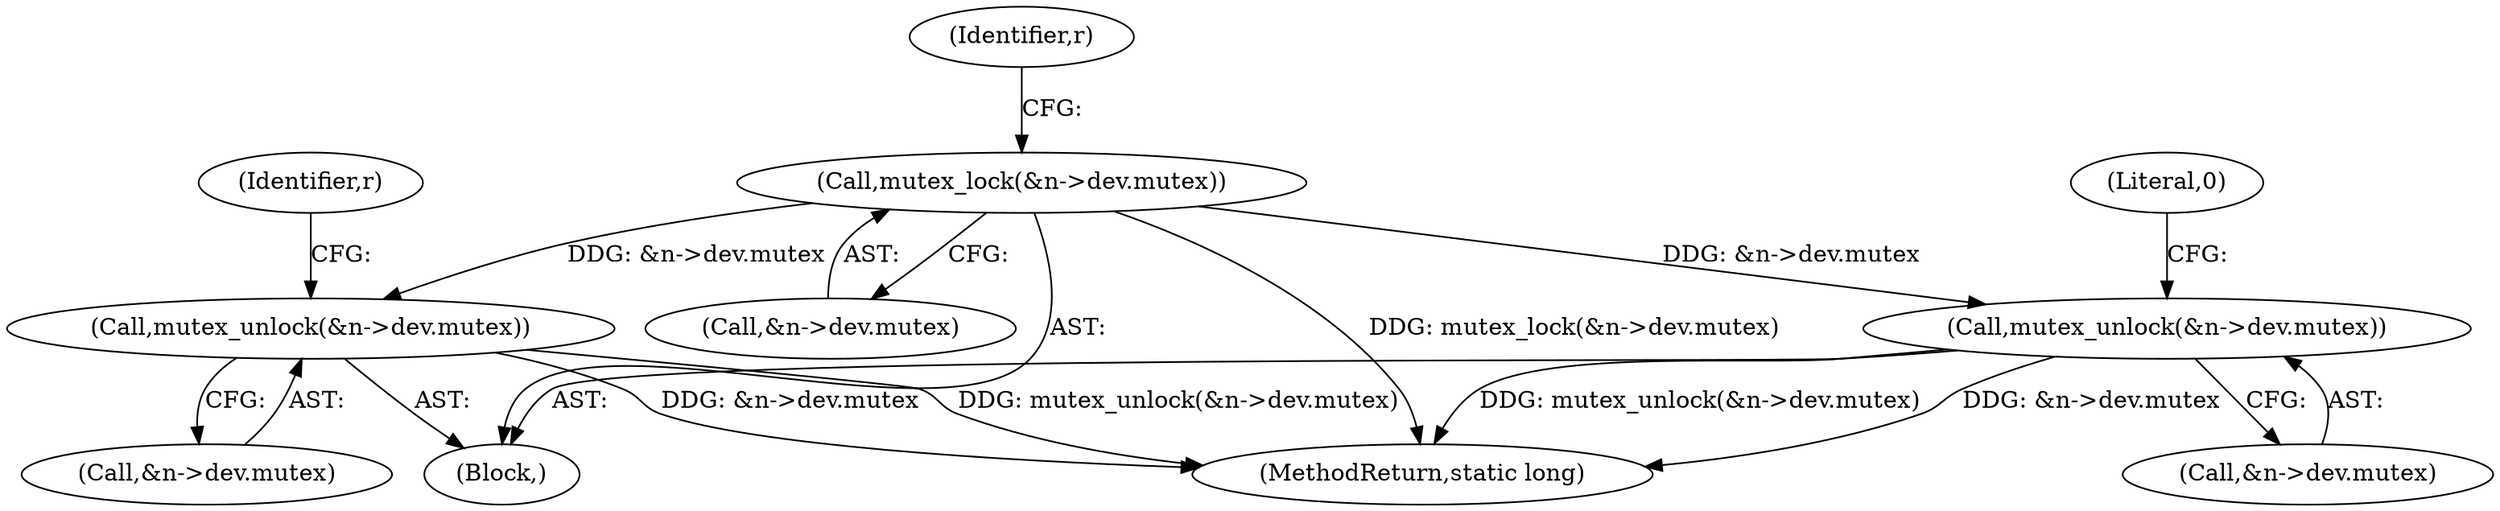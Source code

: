 digraph "0_linux_dd7633ecd553a5e304d349aa6f8eb8a0417098c5@API" {
"1000117" [label="(Call,mutex_lock(&n->dev.mutex))"];
"1000304" [label="(Call,mutex_unlock(&n->dev.mutex))"];
"1000338" [label="(Call,mutex_unlock(&n->dev.mutex))"];
"1000347" [label="(MethodReturn,static long)"];
"1000312" [label="(Literal,0)"];
"1000346" [label="(Identifier,r)"];
"1000118" [label="(Call,&n->dev.mutex)"];
"1000305" [label="(Call,&n->dev.mutex)"];
"1000304" [label="(Call,mutex_unlock(&n->dev.mutex))"];
"1000339" [label="(Call,&n->dev.mutex)"];
"1000117" [label="(Call,mutex_lock(&n->dev.mutex))"];
"1000125" [label="(Identifier,r)"];
"1000106" [label="(Block,)"];
"1000338" [label="(Call,mutex_unlock(&n->dev.mutex))"];
"1000117" -> "1000106"  [label="AST: "];
"1000117" -> "1000118"  [label="CFG: "];
"1000118" -> "1000117"  [label="AST: "];
"1000125" -> "1000117"  [label="CFG: "];
"1000117" -> "1000347"  [label="DDG: mutex_lock(&n->dev.mutex)"];
"1000117" -> "1000304"  [label="DDG: &n->dev.mutex"];
"1000117" -> "1000338"  [label="DDG: &n->dev.mutex"];
"1000304" -> "1000106"  [label="AST: "];
"1000304" -> "1000305"  [label="CFG: "];
"1000305" -> "1000304"  [label="AST: "];
"1000312" -> "1000304"  [label="CFG: "];
"1000304" -> "1000347"  [label="DDG: mutex_unlock(&n->dev.mutex)"];
"1000304" -> "1000347"  [label="DDG: &n->dev.mutex"];
"1000338" -> "1000106"  [label="AST: "];
"1000338" -> "1000339"  [label="CFG: "];
"1000339" -> "1000338"  [label="AST: "];
"1000346" -> "1000338"  [label="CFG: "];
"1000338" -> "1000347"  [label="DDG: &n->dev.mutex"];
"1000338" -> "1000347"  [label="DDG: mutex_unlock(&n->dev.mutex)"];
}
